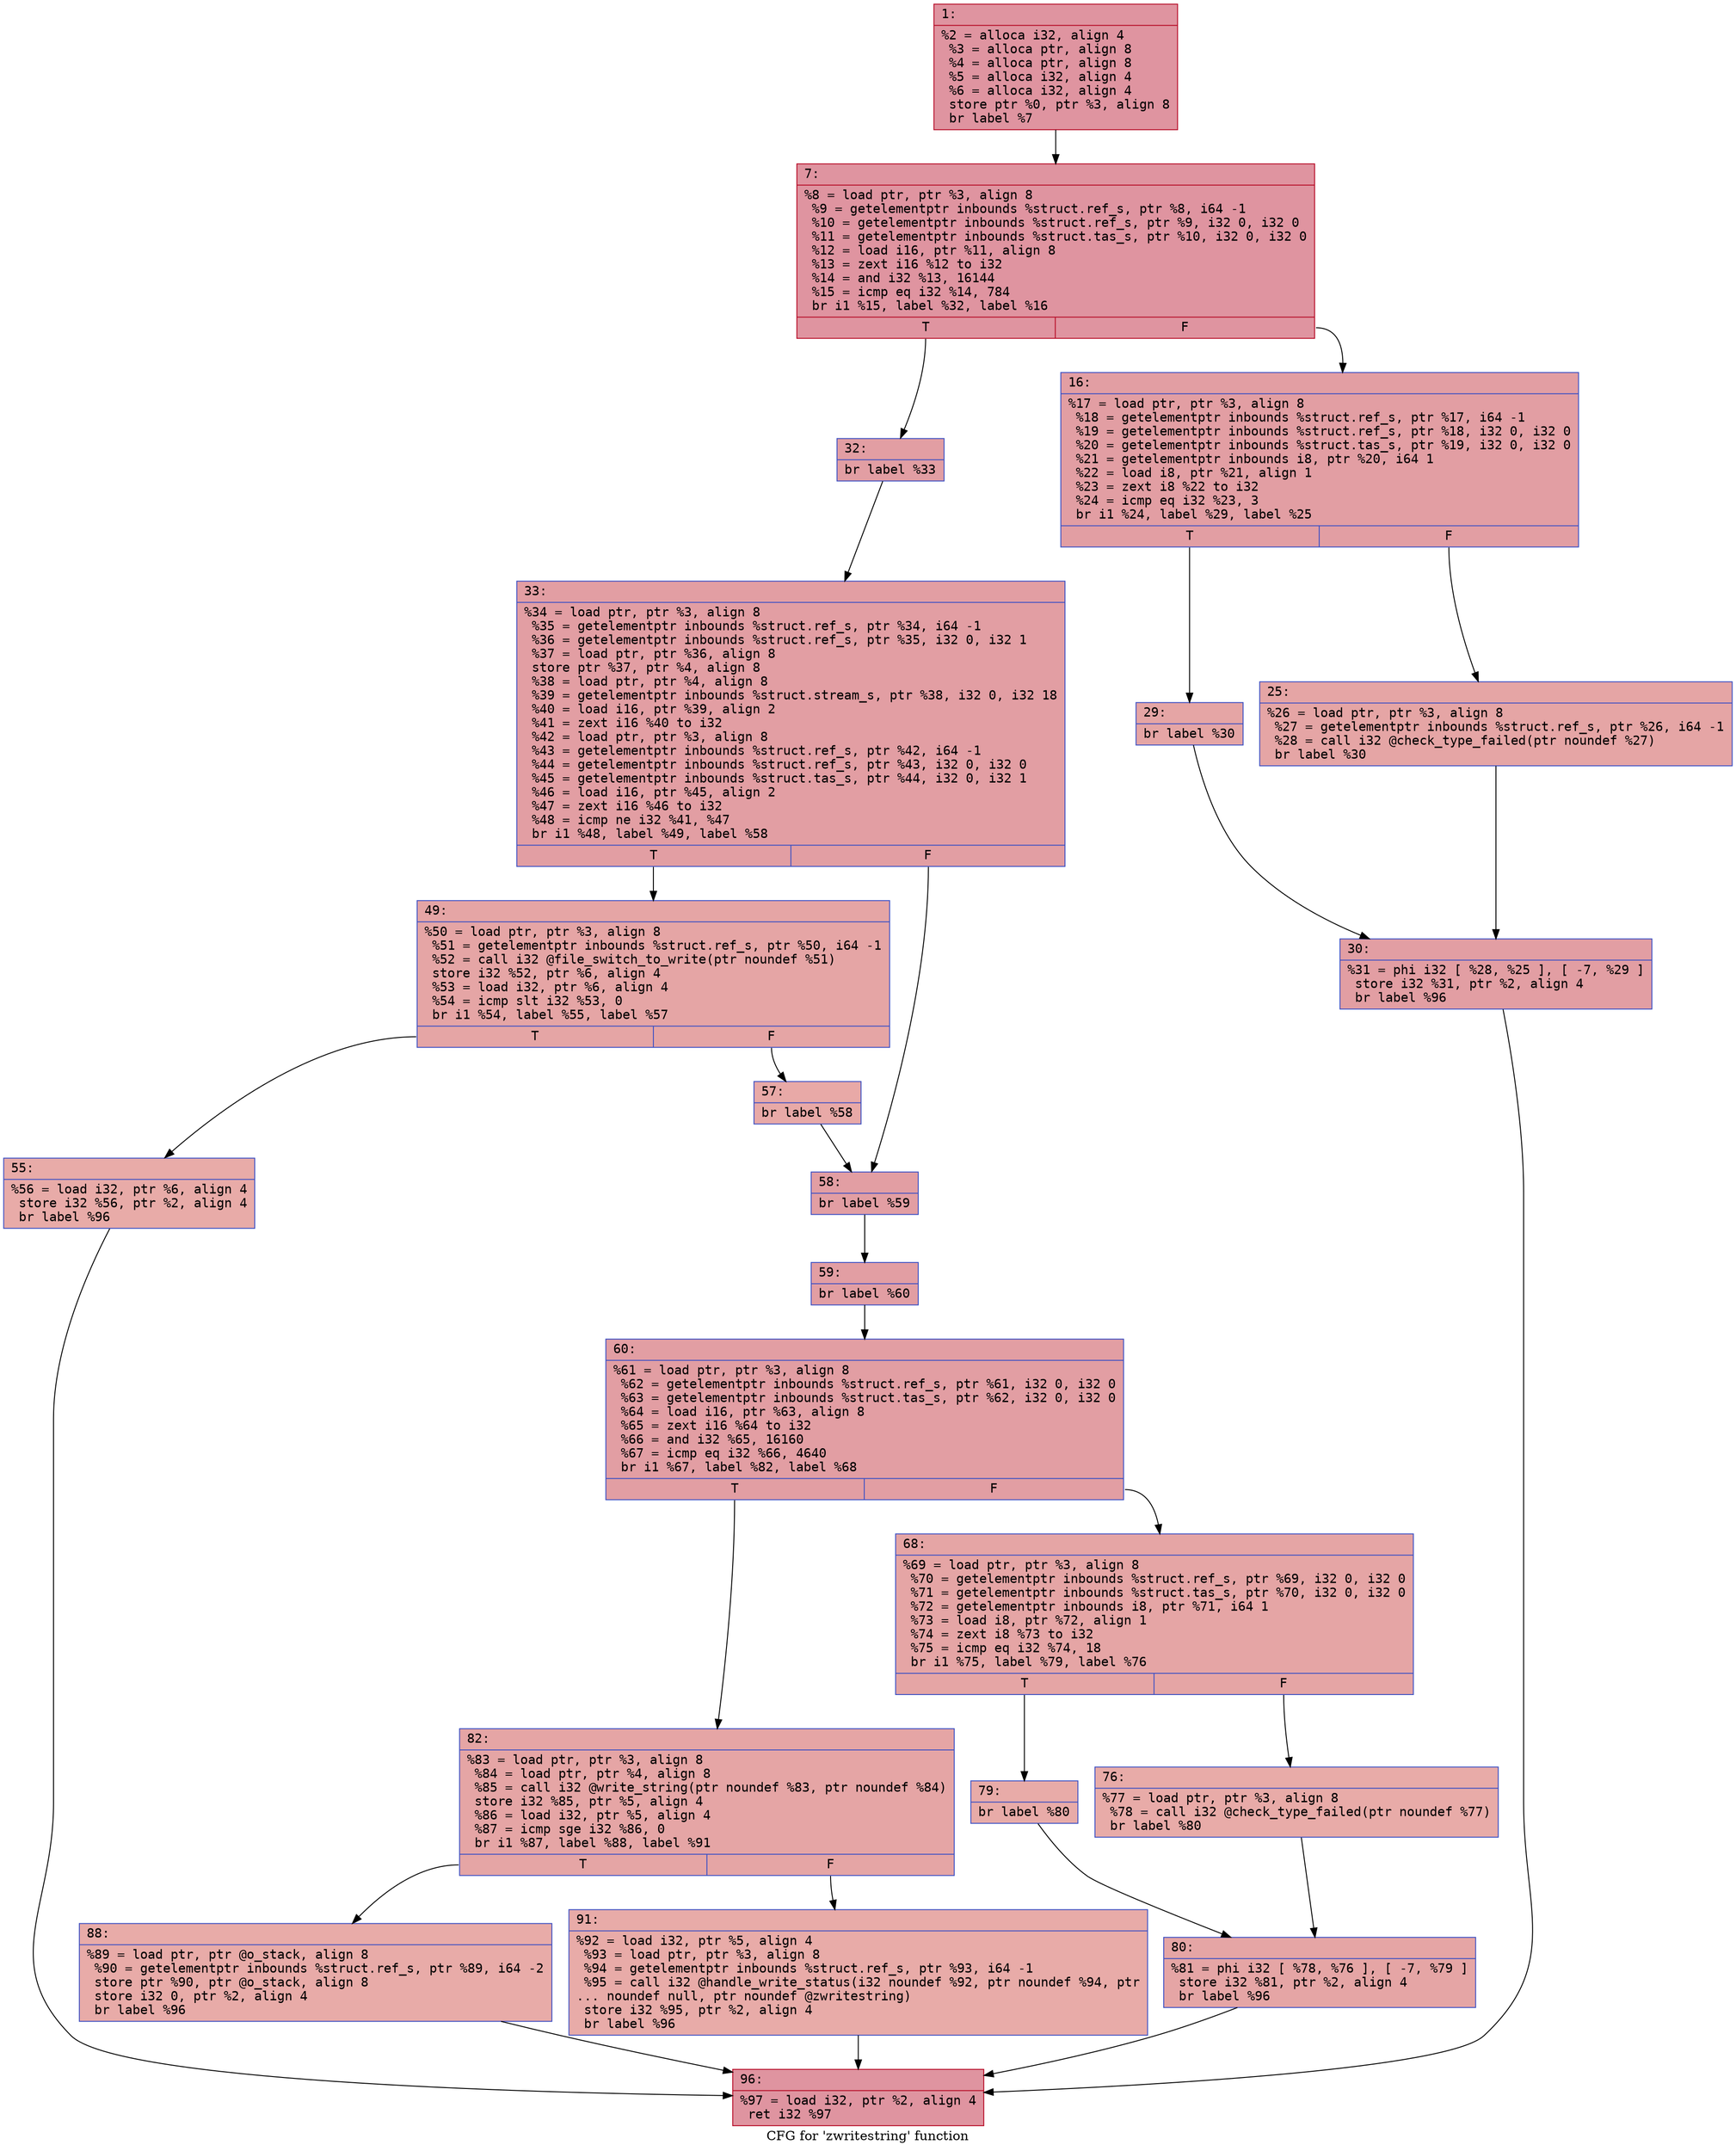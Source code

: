 digraph "CFG for 'zwritestring' function" {
	label="CFG for 'zwritestring' function";

	Node0x600001a1f1b0 [shape=record,color="#b70d28ff", style=filled, fillcolor="#b70d2870" fontname="Courier",label="{1:\l|  %2 = alloca i32, align 4\l  %3 = alloca ptr, align 8\l  %4 = alloca ptr, align 8\l  %5 = alloca i32, align 4\l  %6 = alloca i32, align 4\l  store ptr %0, ptr %3, align 8\l  br label %7\l}"];
	Node0x600001a1f1b0 -> Node0x600001a1f200[tooltip="1 -> 7\nProbability 100.00%" ];
	Node0x600001a1f200 [shape=record,color="#b70d28ff", style=filled, fillcolor="#b70d2870" fontname="Courier",label="{7:\l|  %8 = load ptr, ptr %3, align 8\l  %9 = getelementptr inbounds %struct.ref_s, ptr %8, i64 -1\l  %10 = getelementptr inbounds %struct.ref_s, ptr %9, i32 0, i32 0\l  %11 = getelementptr inbounds %struct.tas_s, ptr %10, i32 0, i32 0\l  %12 = load i16, ptr %11, align 8\l  %13 = zext i16 %12 to i32\l  %14 = and i32 %13, 16144\l  %15 = icmp eq i32 %14, 784\l  br i1 %15, label %32, label %16\l|{<s0>T|<s1>F}}"];
	Node0x600001a1f200:s0 -> Node0x600001a1f390[tooltip="7 -> 32\nProbability 50.00%" ];
	Node0x600001a1f200:s1 -> Node0x600001a1f250[tooltip="7 -> 16\nProbability 50.00%" ];
	Node0x600001a1f250 [shape=record,color="#3d50c3ff", style=filled, fillcolor="#be242e70" fontname="Courier",label="{16:\l|  %17 = load ptr, ptr %3, align 8\l  %18 = getelementptr inbounds %struct.ref_s, ptr %17, i64 -1\l  %19 = getelementptr inbounds %struct.ref_s, ptr %18, i32 0, i32 0\l  %20 = getelementptr inbounds %struct.tas_s, ptr %19, i32 0, i32 0\l  %21 = getelementptr inbounds i8, ptr %20, i64 1\l  %22 = load i8, ptr %21, align 1\l  %23 = zext i8 %22 to i32\l  %24 = icmp eq i32 %23, 3\l  br i1 %24, label %29, label %25\l|{<s0>T|<s1>F}}"];
	Node0x600001a1f250:s0 -> Node0x600001a1f2f0[tooltip="16 -> 29\nProbability 50.00%" ];
	Node0x600001a1f250:s1 -> Node0x600001a1f2a0[tooltip="16 -> 25\nProbability 50.00%" ];
	Node0x600001a1f2a0 [shape=record,color="#3d50c3ff", style=filled, fillcolor="#c5333470" fontname="Courier",label="{25:\l|  %26 = load ptr, ptr %3, align 8\l  %27 = getelementptr inbounds %struct.ref_s, ptr %26, i64 -1\l  %28 = call i32 @check_type_failed(ptr noundef %27)\l  br label %30\l}"];
	Node0x600001a1f2a0 -> Node0x600001a1f340[tooltip="25 -> 30\nProbability 100.00%" ];
	Node0x600001a1f2f0 [shape=record,color="#3d50c3ff", style=filled, fillcolor="#c5333470" fontname="Courier",label="{29:\l|  br label %30\l}"];
	Node0x600001a1f2f0 -> Node0x600001a1f340[tooltip="29 -> 30\nProbability 100.00%" ];
	Node0x600001a1f340 [shape=record,color="#3d50c3ff", style=filled, fillcolor="#be242e70" fontname="Courier",label="{30:\l|  %31 = phi i32 [ %28, %25 ], [ -7, %29 ]\l  store i32 %31, ptr %2, align 4\l  br label %96\l}"];
	Node0x600001a1f340 -> Node0x600001a1f840[tooltip="30 -> 96\nProbability 100.00%" ];
	Node0x600001a1f390 [shape=record,color="#3d50c3ff", style=filled, fillcolor="#be242e70" fontname="Courier",label="{32:\l|  br label %33\l}"];
	Node0x600001a1f390 -> Node0x600001a1f3e0[tooltip="32 -> 33\nProbability 100.00%" ];
	Node0x600001a1f3e0 [shape=record,color="#3d50c3ff", style=filled, fillcolor="#be242e70" fontname="Courier",label="{33:\l|  %34 = load ptr, ptr %3, align 8\l  %35 = getelementptr inbounds %struct.ref_s, ptr %34, i64 -1\l  %36 = getelementptr inbounds %struct.ref_s, ptr %35, i32 0, i32 1\l  %37 = load ptr, ptr %36, align 8\l  store ptr %37, ptr %4, align 8\l  %38 = load ptr, ptr %4, align 8\l  %39 = getelementptr inbounds %struct.stream_s, ptr %38, i32 0, i32 18\l  %40 = load i16, ptr %39, align 2\l  %41 = zext i16 %40 to i32\l  %42 = load ptr, ptr %3, align 8\l  %43 = getelementptr inbounds %struct.ref_s, ptr %42, i64 -1\l  %44 = getelementptr inbounds %struct.ref_s, ptr %43, i32 0, i32 0\l  %45 = getelementptr inbounds %struct.tas_s, ptr %44, i32 0, i32 1\l  %46 = load i16, ptr %45, align 2\l  %47 = zext i16 %46 to i32\l  %48 = icmp ne i32 %41, %47\l  br i1 %48, label %49, label %58\l|{<s0>T|<s1>F}}"];
	Node0x600001a1f3e0:s0 -> Node0x600001a1f430[tooltip="33 -> 49\nProbability 50.00%" ];
	Node0x600001a1f3e0:s1 -> Node0x600001a1f520[tooltip="33 -> 58\nProbability 50.00%" ];
	Node0x600001a1f430 [shape=record,color="#3d50c3ff", style=filled, fillcolor="#c5333470" fontname="Courier",label="{49:\l|  %50 = load ptr, ptr %3, align 8\l  %51 = getelementptr inbounds %struct.ref_s, ptr %50, i64 -1\l  %52 = call i32 @file_switch_to_write(ptr noundef %51)\l  store i32 %52, ptr %6, align 4\l  %53 = load i32, ptr %6, align 4\l  %54 = icmp slt i32 %53, 0\l  br i1 %54, label %55, label %57\l|{<s0>T|<s1>F}}"];
	Node0x600001a1f430:s0 -> Node0x600001a1f480[tooltip="49 -> 55\nProbability 37.50%" ];
	Node0x600001a1f430:s1 -> Node0x600001a1f4d0[tooltip="49 -> 57\nProbability 62.50%" ];
	Node0x600001a1f480 [shape=record,color="#3d50c3ff", style=filled, fillcolor="#cc403a70" fontname="Courier",label="{55:\l|  %56 = load i32, ptr %6, align 4\l  store i32 %56, ptr %2, align 4\l  br label %96\l}"];
	Node0x600001a1f480 -> Node0x600001a1f840[tooltip="55 -> 96\nProbability 100.00%" ];
	Node0x600001a1f4d0 [shape=record,color="#3d50c3ff", style=filled, fillcolor="#ca3b3770" fontname="Courier",label="{57:\l|  br label %58\l}"];
	Node0x600001a1f4d0 -> Node0x600001a1f520[tooltip="57 -> 58\nProbability 100.00%" ];
	Node0x600001a1f520 [shape=record,color="#3d50c3ff", style=filled, fillcolor="#be242e70" fontname="Courier",label="{58:\l|  br label %59\l}"];
	Node0x600001a1f520 -> Node0x600001a1f570[tooltip="58 -> 59\nProbability 100.00%" ];
	Node0x600001a1f570 [shape=record,color="#3d50c3ff", style=filled, fillcolor="#be242e70" fontname="Courier",label="{59:\l|  br label %60\l}"];
	Node0x600001a1f570 -> Node0x600001a1f5c0[tooltip="59 -> 60\nProbability 100.00%" ];
	Node0x600001a1f5c0 [shape=record,color="#3d50c3ff", style=filled, fillcolor="#be242e70" fontname="Courier",label="{60:\l|  %61 = load ptr, ptr %3, align 8\l  %62 = getelementptr inbounds %struct.ref_s, ptr %61, i32 0, i32 0\l  %63 = getelementptr inbounds %struct.tas_s, ptr %62, i32 0, i32 0\l  %64 = load i16, ptr %63, align 8\l  %65 = zext i16 %64 to i32\l  %66 = and i32 %65, 16160\l  %67 = icmp eq i32 %66, 4640\l  br i1 %67, label %82, label %68\l|{<s0>T|<s1>F}}"];
	Node0x600001a1f5c0:s0 -> Node0x600001a1f750[tooltip="60 -> 82\nProbability 50.00%" ];
	Node0x600001a1f5c0:s1 -> Node0x600001a1f610[tooltip="60 -> 68\nProbability 50.00%" ];
	Node0x600001a1f610 [shape=record,color="#3d50c3ff", style=filled, fillcolor="#c5333470" fontname="Courier",label="{68:\l|  %69 = load ptr, ptr %3, align 8\l  %70 = getelementptr inbounds %struct.ref_s, ptr %69, i32 0, i32 0\l  %71 = getelementptr inbounds %struct.tas_s, ptr %70, i32 0, i32 0\l  %72 = getelementptr inbounds i8, ptr %71, i64 1\l  %73 = load i8, ptr %72, align 1\l  %74 = zext i8 %73 to i32\l  %75 = icmp eq i32 %74, 18\l  br i1 %75, label %79, label %76\l|{<s0>T|<s1>F}}"];
	Node0x600001a1f610:s0 -> Node0x600001a1f6b0[tooltip="68 -> 79\nProbability 50.00%" ];
	Node0x600001a1f610:s1 -> Node0x600001a1f660[tooltip="68 -> 76\nProbability 50.00%" ];
	Node0x600001a1f660 [shape=record,color="#3d50c3ff", style=filled, fillcolor="#cc403a70" fontname="Courier",label="{76:\l|  %77 = load ptr, ptr %3, align 8\l  %78 = call i32 @check_type_failed(ptr noundef %77)\l  br label %80\l}"];
	Node0x600001a1f660 -> Node0x600001a1f700[tooltip="76 -> 80\nProbability 100.00%" ];
	Node0x600001a1f6b0 [shape=record,color="#3d50c3ff", style=filled, fillcolor="#cc403a70" fontname="Courier",label="{79:\l|  br label %80\l}"];
	Node0x600001a1f6b0 -> Node0x600001a1f700[tooltip="79 -> 80\nProbability 100.00%" ];
	Node0x600001a1f700 [shape=record,color="#3d50c3ff", style=filled, fillcolor="#c5333470" fontname="Courier",label="{80:\l|  %81 = phi i32 [ %78, %76 ], [ -7, %79 ]\l  store i32 %81, ptr %2, align 4\l  br label %96\l}"];
	Node0x600001a1f700 -> Node0x600001a1f840[tooltip="80 -> 96\nProbability 100.00%" ];
	Node0x600001a1f750 [shape=record,color="#3d50c3ff", style=filled, fillcolor="#c5333470" fontname="Courier",label="{82:\l|  %83 = load ptr, ptr %3, align 8\l  %84 = load ptr, ptr %4, align 8\l  %85 = call i32 @write_string(ptr noundef %83, ptr noundef %84)\l  store i32 %85, ptr %5, align 4\l  %86 = load i32, ptr %5, align 4\l  %87 = icmp sge i32 %86, 0\l  br i1 %87, label %88, label %91\l|{<s0>T|<s1>F}}"];
	Node0x600001a1f750:s0 -> Node0x600001a1f7a0[tooltip="82 -> 88\nProbability 50.00%" ];
	Node0x600001a1f750:s1 -> Node0x600001a1f7f0[tooltip="82 -> 91\nProbability 50.00%" ];
	Node0x600001a1f7a0 [shape=record,color="#3d50c3ff", style=filled, fillcolor="#cc403a70" fontname="Courier",label="{88:\l|  %89 = load ptr, ptr @o_stack, align 8\l  %90 = getelementptr inbounds %struct.ref_s, ptr %89, i64 -2\l  store ptr %90, ptr @o_stack, align 8\l  store i32 0, ptr %2, align 4\l  br label %96\l}"];
	Node0x600001a1f7a0 -> Node0x600001a1f840[tooltip="88 -> 96\nProbability 100.00%" ];
	Node0x600001a1f7f0 [shape=record,color="#3d50c3ff", style=filled, fillcolor="#cc403a70" fontname="Courier",label="{91:\l|  %92 = load i32, ptr %5, align 4\l  %93 = load ptr, ptr %3, align 8\l  %94 = getelementptr inbounds %struct.ref_s, ptr %93, i64 -1\l  %95 = call i32 @handle_write_status(i32 noundef %92, ptr noundef %94, ptr\l... noundef null, ptr noundef @zwritestring)\l  store i32 %95, ptr %2, align 4\l  br label %96\l}"];
	Node0x600001a1f7f0 -> Node0x600001a1f840[tooltip="91 -> 96\nProbability 100.00%" ];
	Node0x600001a1f840 [shape=record,color="#b70d28ff", style=filled, fillcolor="#b70d2870" fontname="Courier",label="{96:\l|  %97 = load i32, ptr %2, align 4\l  ret i32 %97\l}"];
}
